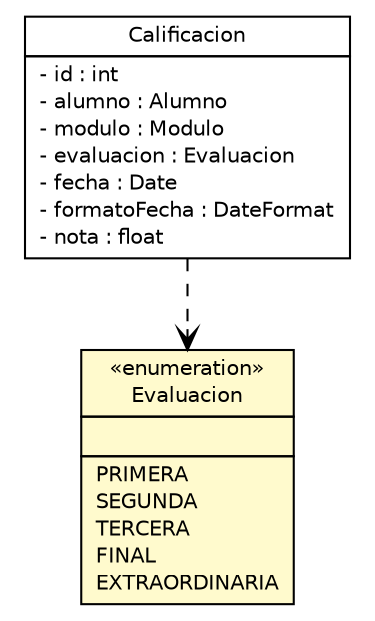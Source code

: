 #!/usr/local/bin/dot
#
# Class diagram 
# Generated by UMLGraph version 5.1 (http://www.umlgraph.org/)
#

digraph G {
	edge [fontname="Helvetica",fontsize=10,labelfontname="Helvetica",labelfontsize=10];
	node [fontname="Helvetica",fontsize=10,shape=plaintext];
	nodesep=0.25;
	ranksep=0.5;
	// curso.java.app.miniclase.pojos.Calificacion
	c47 [label=<<table title="curso.java.app.miniclase.pojos.Calificacion" border="0" cellborder="1" cellspacing="0" cellpadding="2" port="p" href="./Calificacion.html">
		<tr><td><table border="0" cellspacing="0" cellpadding="1">
<tr><td align="center" balign="center"> Calificacion </td></tr>
		</table></td></tr>
		<tr><td><table border="0" cellspacing="0" cellpadding="1">
<tr><td align="left" balign="left"> - id : int </td></tr>
<tr><td align="left" balign="left"> - alumno : Alumno </td></tr>
<tr><td align="left" balign="left"> - modulo : Modulo </td></tr>
<tr><td align="left" balign="left"> - evaluacion : Evaluacion </td></tr>
<tr><td align="left" balign="left"> - fecha : Date </td></tr>
<tr><td align="left" balign="left"> - formatoFecha : DateFormat </td></tr>
<tr><td align="left" balign="left"> - nota : float </td></tr>
		</table></td></tr>
		</table>>, fontname="Helvetica", fontcolor="black", fontsize=10.0];
	// curso.java.app.miniclase.pojos.Evaluacion
	c51 [label=<<table title="curso.java.app.miniclase.pojos.Evaluacion" border="0" cellborder="1" cellspacing="0" cellpadding="2" port="p" bgcolor="lemonChiffon" href="./Evaluacion.html">
		<tr><td><table border="0" cellspacing="0" cellpadding="1">
<tr><td align="center" balign="center"> &#171;enumeration&#187; </td></tr>
<tr><td align="center" balign="center"> Evaluacion </td></tr>
		</table></td></tr>
		<tr><td><table border="0" cellspacing="0" cellpadding="1">
<tr><td align="left" balign="left">  </td></tr>
		</table></td></tr>
		<tr><td><table border="0" cellspacing="0" cellpadding="1">
<tr><td align="left" balign="left"> PRIMERA </td></tr>
<tr><td align="left" balign="left"> SEGUNDA </td></tr>
<tr><td align="left" balign="left"> TERCERA </td></tr>
<tr><td align="left" balign="left"> FINAL </td></tr>
<tr><td align="left" balign="left"> EXTRAORDINARIA </td></tr>
		</table></td></tr>
		</table>>, fontname="Helvetica", fontcolor="black", fontsize=10.0];
	// curso.java.app.miniclase.pojos.Calificacion DEPEND curso.java.app.miniclase.pojos.Evaluacion
	c47:p -> c51:p [taillabel="", label="", headlabel="", fontname="Helvetica", fontcolor="black", fontsize=10.0, color="black", arrowhead=open, style=dashed];
}

